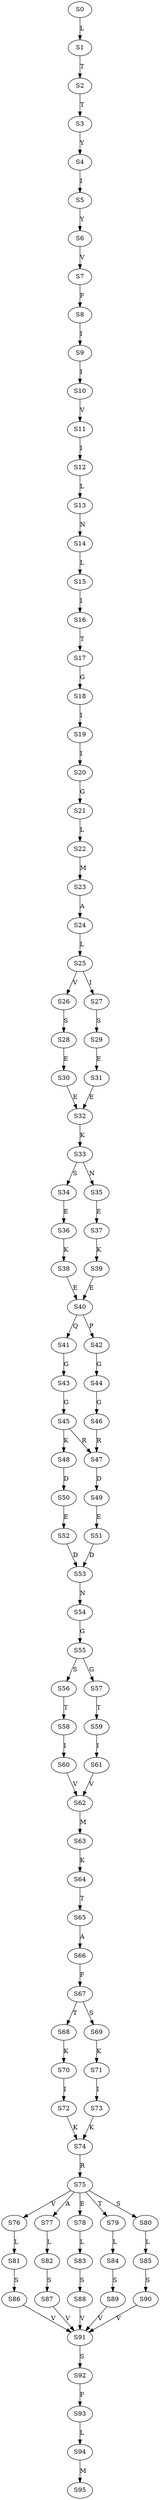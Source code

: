 strict digraph  {
	S0 -> S1 [ label = L ];
	S1 -> S2 [ label = T ];
	S2 -> S3 [ label = T ];
	S3 -> S4 [ label = Y ];
	S4 -> S5 [ label = I ];
	S5 -> S6 [ label = Y ];
	S6 -> S7 [ label = V ];
	S7 -> S8 [ label = F ];
	S8 -> S9 [ label = I ];
	S9 -> S10 [ label = I ];
	S10 -> S11 [ label = V ];
	S11 -> S12 [ label = I ];
	S12 -> S13 [ label = L ];
	S13 -> S14 [ label = N ];
	S14 -> S15 [ label = L ];
	S15 -> S16 [ label = I ];
	S16 -> S17 [ label = T ];
	S17 -> S18 [ label = G ];
	S18 -> S19 [ label = I ];
	S19 -> S20 [ label = I ];
	S20 -> S21 [ label = G ];
	S21 -> S22 [ label = L ];
	S22 -> S23 [ label = M ];
	S23 -> S24 [ label = A ];
	S24 -> S25 [ label = L ];
	S25 -> S26 [ label = V ];
	S25 -> S27 [ label = I ];
	S26 -> S28 [ label = S ];
	S27 -> S29 [ label = S ];
	S28 -> S30 [ label = E ];
	S29 -> S31 [ label = E ];
	S30 -> S32 [ label = E ];
	S31 -> S32 [ label = E ];
	S32 -> S33 [ label = K ];
	S33 -> S34 [ label = S ];
	S33 -> S35 [ label = N ];
	S34 -> S36 [ label = E ];
	S35 -> S37 [ label = E ];
	S36 -> S38 [ label = K ];
	S37 -> S39 [ label = K ];
	S38 -> S40 [ label = E ];
	S39 -> S40 [ label = E ];
	S40 -> S41 [ label = Q ];
	S40 -> S42 [ label = P ];
	S41 -> S43 [ label = G ];
	S42 -> S44 [ label = G ];
	S43 -> S45 [ label = G ];
	S44 -> S46 [ label = G ];
	S45 -> S47 [ label = R ];
	S45 -> S48 [ label = K ];
	S46 -> S47 [ label = R ];
	S47 -> S49 [ label = D ];
	S48 -> S50 [ label = D ];
	S49 -> S51 [ label = E ];
	S50 -> S52 [ label = E ];
	S51 -> S53 [ label = D ];
	S52 -> S53 [ label = D ];
	S53 -> S54 [ label = N ];
	S54 -> S55 [ label = G ];
	S55 -> S56 [ label = S ];
	S55 -> S57 [ label = G ];
	S56 -> S58 [ label = T ];
	S57 -> S59 [ label = T ];
	S58 -> S60 [ label = I ];
	S59 -> S61 [ label = I ];
	S60 -> S62 [ label = V ];
	S61 -> S62 [ label = V ];
	S62 -> S63 [ label = M ];
	S63 -> S64 [ label = K ];
	S64 -> S65 [ label = T ];
	S65 -> S66 [ label = A ];
	S66 -> S67 [ label = F ];
	S67 -> S68 [ label = T ];
	S67 -> S69 [ label = S ];
	S68 -> S70 [ label = K ];
	S69 -> S71 [ label = K ];
	S70 -> S72 [ label = I ];
	S71 -> S73 [ label = I ];
	S72 -> S74 [ label = K ];
	S73 -> S74 [ label = K ];
	S74 -> S75 [ label = R ];
	S75 -> S76 [ label = V ];
	S75 -> S77 [ label = A ];
	S75 -> S78 [ label = E ];
	S75 -> S79 [ label = T ];
	S75 -> S80 [ label = S ];
	S76 -> S81 [ label = L ];
	S77 -> S82 [ label = L ];
	S78 -> S83 [ label = L ];
	S79 -> S84 [ label = L ];
	S80 -> S85 [ label = L ];
	S81 -> S86 [ label = S ];
	S82 -> S87 [ label = S ];
	S83 -> S88 [ label = S ];
	S84 -> S89 [ label = S ];
	S85 -> S90 [ label = S ];
	S86 -> S91 [ label = V ];
	S87 -> S91 [ label = V ];
	S88 -> S91 [ label = V ];
	S89 -> S91 [ label = V ];
	S90 -> S91 [ label = V ];
	S91 -> S92 [ label = S ];
	S92 -> S93 [ label = F ];
	S93 -> S94 [ label = L ];
	S94 -> S95 [ label = M ];
}

